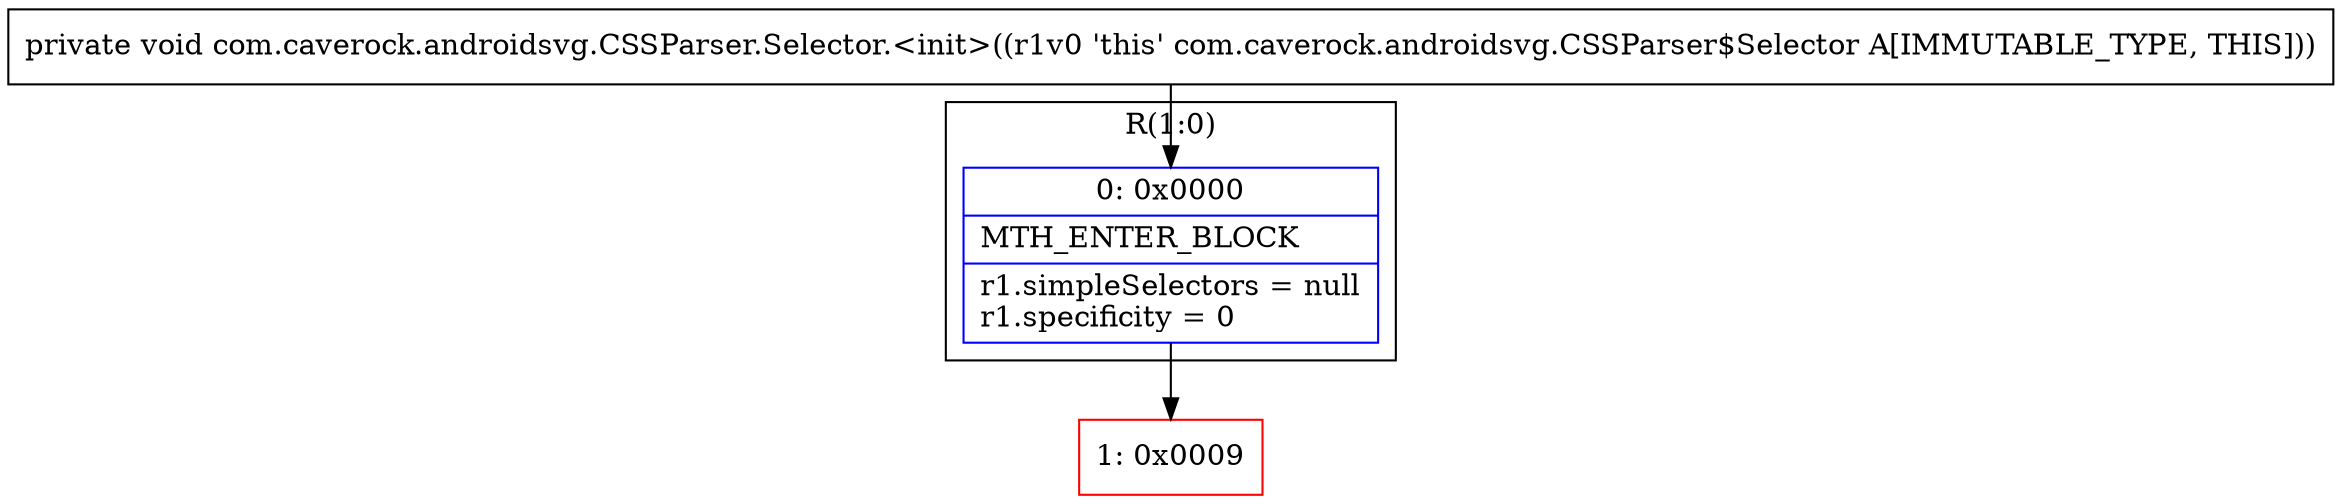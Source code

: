 digraph "CFG forcom.caverock.androidsvg.CSSParser.Selector.\<init\>()V" {
subgraph cluster_Region_1901398786 {
label = "R(1:0)";
node [shape=record,color=blue];
Node_0 [shape=record,label="{0\:\ 0x0000|MTH_ENTER_BLOCK\l|r1.simpleSelectors = null\lr1.specificity = 0\l}"];
}
Node_1 [shape=record,color=red,label="{1\:\ 0x0009}"];
MethodNode[shape=record,label="{private void com.caverock.androidsvg.CSSParser.Selector.\<init\>((r1v0 'this' com.caverock.androidsvg.CSSParser$Selector A[IMMUTABLE_TYPE, THIS])) }"];
MethodNode -> Node_0;
Node_0 -> Node_1;
}

